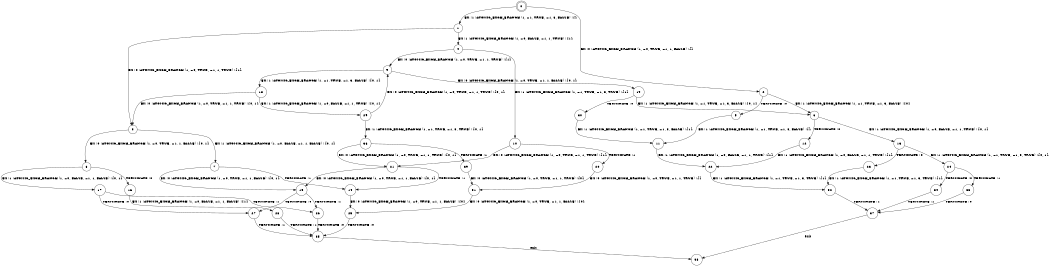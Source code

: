digraph BCG {
size = "7, 10.5";
center = TRUE;
node [shape = circle];
0 [peripheries = 2];
0 -> 1 [label = "EX !1 !ATOMIC_EXCH_BRANCH (1, +1, TRUE, +1, 3, FALSE) !{}"];
0 -> 2 [label = "EX !0 !ATOMIC_EXCH_BRANCH (1, +0, TRUE, +1, 1, FALSE) !{}"];
1 -> 3 [label = "EX !0 !ATOMIC_EXCH_BRANCH (1, +0, TRUE, +1, 1, TRUE) !{1}"];
1 -> 4 [label = "EX !1 !ATOMIC_EXCH_BRANCH (1, +0, FALSE, +1, 1, TRUE) !{1}"];
2 -> 5 [label = "TERMINATE !0"];
2 -> 6 [label = "EX !1 !ATOMIC_EXCH_BRANCH (1, +1, TRUE, +1, 3, FALSE) !{0}"];
3 -> 7 [label = "EX !1 !ATOMIC_EXCH_BRANCH (1, +0, FALSE, +1, 1, FALSE) !{0, 1}"];
3 -> 8 [label = "EX !0 !ATOMIC_EXCH_BRANCH (1, +0, TRUE, +1, 1, FALSE) !{0, 1}"];
4 -> 9 [label = "EX !0 !ATOMIC_EXCH_BRANCH (1, +0, TRUE, +1, 1, TRUE) !{1}"];
4 -> 10 [label = "EX !1 !ATOMIC_EXCH_BRANCH (1, +1, TRUE, +1, 3, TRUE) !{1}"];
5 -> 11 [label = "EX !1 !ATOMIC_EXCH_BRANCH (1, +1, TRUE, +1, 3, FALSE) !{}"];
6 -> 12 [label = "TERMINATE !0"];
6 -> 13 [label = "EX !1 !ATOMIC_EXCH_BRANCH (1, +0, FALSE, +1, 1, TRUE) !{0, 1}"];
7 -> 14 [label = "TERMINATE !1"];
7 -> 15 [label = "EX !0 !ATOMIC_EXCH_BRANCH (1, +0, TRUE, +1, 1, FALSE) !{0, 1}"];
8 -> 16 [label = "TERMINATE !0"];
8 -> 17 [label = "EX !1 !ATOMIC_EXCH_BRANCH (1, +0, FALSE, +1, 1, FALSE) !{0, 1}"];
9 -> 18 [label = "EX !1 !ATOMIC_EXCH_BRANCH (1, +1, TRUE, +1, 3, FALSE) !{0, 1}"];
9 -> 19 [label = "EX !0 !ATOMIC_EXCH_BRANCH (1, +0, TRUE, +1, 1, FALSE) !{0, 1}"];
10 -> 20 [label = "TERMINATE !1"];
10 -> 21 [label = "EX !0 !ATOMIC_EXCH_BRANCH (1, +0, TRUE, +1, 1, TRUE) !{1}"];
11 -> 22 [label = "EX !1 !ATOMIC_EXCH_BRANCH (1, +0, FALSE, +1, 1, TRUE) !{1}"];
12 -> 22 [label = "EX !1 !ATOMIC_EXCH_BRANCH (1, +0, FALSE, +1, 1, TRUE) !{1}"];
13 -> 23 [label = "TERMINATE !0"];
13 -> 24 [label = "EX !1 !ATOMIC_EXCH_BRANCH (1, +1, TRUE, +1, 3, TRUE) !{0, 1}"];
14 -> 25 [label = "EX !0 !ATOMIC_EXCH_BRANCH (1, +0, TRUE, +1, 1, FALSE) !{0}"];
15 -> 26 [label = "TERMINATE !1"];
15 -> 27 [label = "TERMINATE !0"];
16 -> 28 [label = "EX !1 !ATOMIC_EXCH_BRANCH (1, +0, FALSE, +1, 1, FALSE) !{1}"];
17 -> 26 [label = "TERMINATE !1"];
17 -> 27 [label = "TERMINATE !0"];
18 -> 29 [label = "EX !1 !ATOMIC_EXCH_BRANCH (1, +0, FALSE, +1, 1, TRUE) !{0, 1}"];
18 -> 3 [label = "EX !0 !ATOMIC_EXCH_BRANCH (1, +0, TRUE, +1, 1, TRUE) !{0, 1}"];
19 -> 30 [label = "TERMINATE !0"];
19 -> 6 [label = "EX !1 !ATOMIC_EXCH_BRANCH (1, +1, TRUE, +1, 3, FALSE) !{0, 1}"];
20 -> 31 [label = "EX !0 !ATOMIC_EXCH_BRANCH (1, +0, TRUE, +1, 1, TRUE) !{}"];
21 -> 14 [label = "TERMINATE !1"];
21 -> 15 [label = "EX !0 !ATOMIC_EXCH_BRANCH (1, +0, TRUE, +1, 1, FALSE) !{0, 1}"];
22 -> 32 [label = "EX !1 !ATOMIC_EXCH_BRANCH (1, +1, TRUE, +1, 3, TRUE) !{1}"];
23 -> 32 [label = "EX !1 !ATOMIC_EXCH_BRANCH (1, +1, TRUE, +1, 3, TRUE) !{1}"];
24 -> 33 [label = "TERMINATE !1"];
24 -> 34 [label = "TERMINATE !0"];
25 -> 35 [label = "TERMINATE !0"];
26 -> 35 [label = "TERMINATE !0"];
27 -> 35 [label = "TERMINATE !1"];
28 -> 35 [label = "TERMINATE !1"];
29 -> 36 [label = "EX !1 !ATOMIC_EXCH_BRANCH (1, +1, TRUE, +1, 3, TRUE) !{0, 1}"];
29 -> 9 [label = "EX !0 !ATOMIC_EXCH_BRANCH (1, +0, TRUE, +1, 1, TRUE) !{0, 1}"];
30 -> 11 [label = "EX !1 !ATOMIC_EXCH_BRANCH (1, +1, TRUE, +1, 3, FALSE) !{1}"];
31 -> 25 [label = "EX !0 !ATOMIC_EXCH_BRANCH (1, +0, TRUE, +1, 1, FALSE) !{0}"];
32 -> 37 [label = "TERMINATE !1"];
33 -> 37 [label = "TERMINATE !0"];
34 -> 37 [label = "TERMINATE !1"];
35 -> 38 [label = "exit"];
36 -> 39 [label = "TERMINATE !1"];
36 -> 21 [label = "EX !0 !ATOMIC_EXCH_BRANCH (1, +0, TRUE, +1, 1, TRUE) !{0, 1}"];
37 -> 38 [label = "exit"];
39 -> 31 [label = "EX !0 !ATOMIC_EXCH_BRANCH (1, +0, TRUE, +1, 1, TRUE) !{0}"];
}
